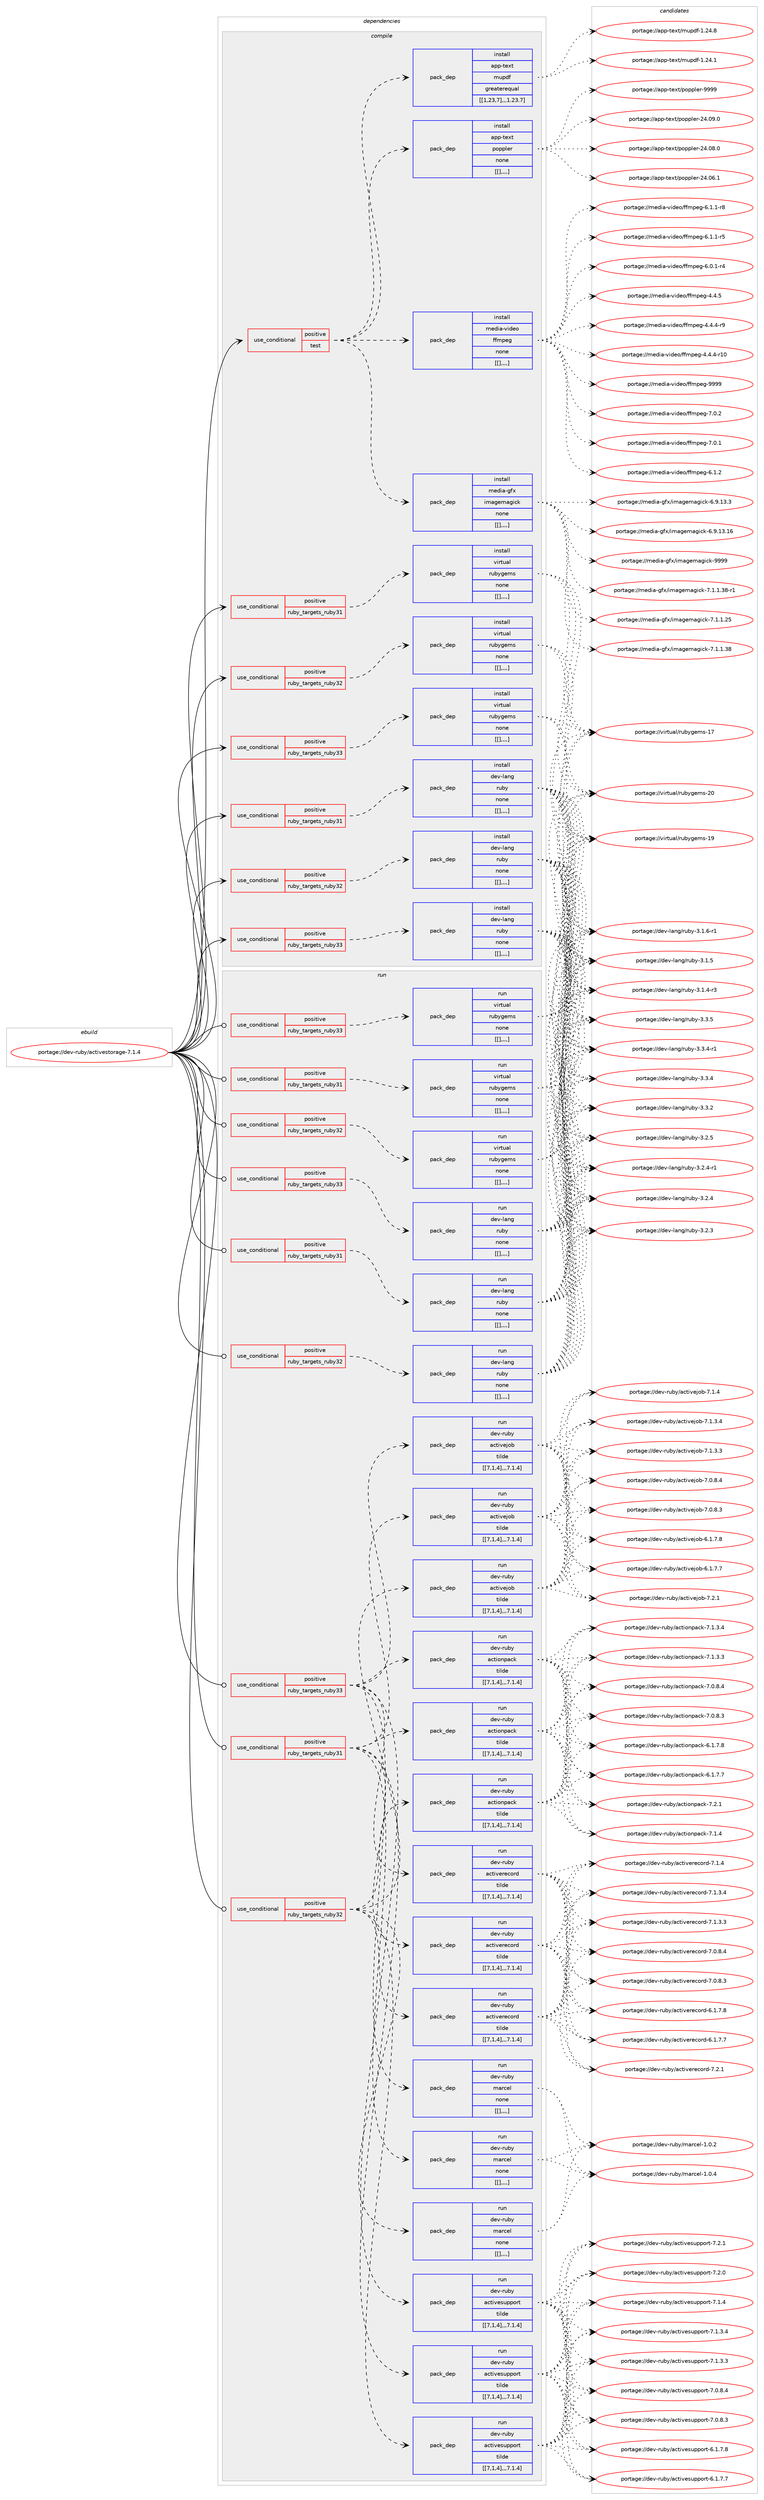 digraph prolog {

# *************
# Graph options
# *************

newrank=true;
concentrate=true;
compound=true;
graph [rankdir=LR,fontname=Helvetica,fontsize=10,ranksep=1.5];#, ranksep=2.5, nodesep=0.2];
edge  [arrowhead=vee];
node  [fontname=Helvetica,fontsize=10];

# **********
# The ebuild
# **********

subgraph cluster_leftcol {
color=gray;
label=<<i>ebuild</i>>;
id [label="portage://dev-ruby/activestorage-7.1.4", color=red, width=4, href="../dev-ruby/activestorage-7.1.4.svg"];
}

# ****************
# The dependencies
# ****************

subgraph cluster_midcol {
color=gray;
label=<<i>dependencies</i>>;
subgraph cluster_compile {
fillcolor="#eeeeee";
style=filled;
label=<<i>compile</i>>;
subgraph cond44905 {
dependency177437 [label=<<TABLE BORDER="0" CELLBORDER="1" CELLSPACING="0" CELLPADDING="4"><TR><TD ROWSPAN="3" CELLPADDING="10">use_conditional</TD></TR><TR><TD>positive</TD></TR><TR><TD>ruby_targets_ruby31</TD></TR></TABLE>>, shape=none, color=red];
subgraph pack131255 {
dependency177438 [label=<<TABLE BORDER="0" CELLBORDER="1" CELLSPACING="0" CELLPADDING="4" WIDTH="220"><TR><TD ROWSPAN="6" CELLPADDING="30">pack_dep</TD></TR><TR><TD WIDTH="110">install</TD></TR><TR><TD>dev-lang</TD></TR><TR><TD>ruby</TD></TR><TR><TD>none</TD></TR><TR><TD>[[],,,,]</TD></TR></TABLE>>, shape=none, color=blue];
}
dependency177437:e -> dependency177438:w [weight=20,style="dashed",arrowhead="vee"];
}
id:e -> dependency177437:w [weight=20,style="solid",arrowhead="vee"];
subgraph cond44906 {
dependency177439 [label=<<TABLE BORDER="0" CELLBORDER="1" CELLSPACING="0" CELLPADDING="4"><TR><TD ROWSPAN="3" CELLPADDING="10">use_conditional</TD></TR><TR><TD>positive</TD></TR><TR><TD>ruby_targets_ruby31</TD></TR></TABLE>>, shape=none, color=red];
subgraph pack131256 {
dependency177440 [label=<<TABLE BORDER="0" CELLBORDER="1" CELLSPACING="0" CELLPADDING="4" WIDTH="220"><TR><TD ROWSPAN="6" CELLPADDING="30">pack_dep</TD></TR><TR><TD WIDTH="110">install</TD></TR><TR><TD>virtual</TD></TR><TR><TD>rubygems</TD></TR><TR><TD>none</TD></TR><TR><TD>[[],,,,]</TD></TR></TABLE>>, shape=none, color=blue];
}
dependency177439:e -> dependency177440:w [weight=20,style="dashed",arrowhead="vee"];
}
id:e -> dependency177439:w [weight=20,style="solid",arrowhead="vee"];
subgraph cond44907 {
dependency177441 [label=<<TABLE BORDER="0" CELLBORDER="1" CELLSPACING="0" CELLPADDING="4"><TR><TD ROWSPAN="3" CELLPADDING="10">use_conditional</TD></TR><TR><TD>positive</TD></TR><TR><TD>ruby_targets_ruby32</TD></TR></TABLE>>, shape=none, color=red];
subgraph pack131257 {
dependency177442 [label=<<TABLE BORDER="0" CELLBORDER="1" CELLSPACING="0" CELLPADDING="4" WIDTH="220"><TR><TD ROWSPAN="6" CELLPADDING="30">pack_dep</TD></TR><TR><TD WIDTH="110">install</TD></TR><TR><TD>dev-lang</TD></TR><TR><TD>ruby</TD></TR><TR><TD>none</TD></TR><TR><TD>[[],,,,]</TD></TR></TABLE>>, shape=none, color=blue];
}
dependency177441:e -> dependency177442:w [weight=20,style="dashed",arrowhead="vee"];
}
id:e -> dependency177441:w [weight=20,style="solid",arrowhead="vee"];
subgraph cond44908 {
dependency177443 [label=<<TABLE BORDER="0" CELLBORDER="1" CELLSPACING="0" CELLPADDING="4"><TR><TD ROWSPAN="3" CELLPADDING="10">use_conditional</TD></TR><TR><TD>positive</TD></TR><TR><TD>ruby_targets_ruby32</TD></TR></TABLE>>, shape=none, color=red];
subgraph pack131258 {
dependency177444 [label=<<TABLE BORDER="0" CELLBORDER="1" CELLSPACING="0" CELLPADDING="4" WIDTH="220"><TR><TD ROWSPAN="6" CELLPADDING="30">pack_dep</TD></TR><TR><TD WIDTH="110">install</TD></TR><TR><TD>virtual</TD></TR><TR><TD>rubygems</TD></TR><TR><TD>none</TD></TR><TR><TD>[[],,,,]</TD></TR></TABLE>>, shape=none, color=blue];
}
dependency177443:e -> dependency177444:w [weight=20,style="dashed",arrowhead="vee"];
}
id:e -> dependency177443:w [weight=20,style="solid",arrowhead="vee"];
subgraph cond44909 {
dependency177445 [label=<<TABLE BORDER="0" CELLBORDER="1" CELLSPACING="0" CELLPADDING="4"><TR><TD ROWSPAN="3" CELLPADDING="10">use_conditional</TD></TR><TR><TD>positive</TD></TR><TR><TD>ruby_targets_ruby33</TD></TR></TABLE>>, shape=none, color=red];
subgraph pack131259 {
dependency177446 [label=<<TABLE BORDER="0" CELLBORDER="1" CELLSPACING="0" CELLPADDING="4" WIDTH="220"><TR><TD ROWSPAN="6" CELLPADDING="30">pack_dep</TD></TR><TR><TD WIDTH="110">install</TD></TR><TR><TD>dev-lang</TD></TR><TR><TD>ruby</TD></TR><TR><TD>none</TD></TR><TR><TD>[[],,,,]</TD></TR></TABLE>>, shape=none, color=blue];
}
dependency177445:e -> dependency177446:w [weight=20,style="dashed",arrowhead="vee"];
}
id:e -> dependency177445:w [weight=20,style="solid",arrowhead="vee"];
subgraph cond44910 {
dependency177447 [label=<<TABLE BORDER="0" CELLBORDER="1" CELLSPACING="0" CELLPADDING="4"><TR><TD ROWSPAN="3" CELLPADDING="10">use_conditional</TD></TR><TR><TD>positive</TD></TR><TR><TD>ruby_targets_ruby33</TD></TR></TABLE>>, shape=none, color=red];
subgraph pack131260 {
dependency177448 [label=<<TABLE BORDER="0" CELLBORDER="1" CELLSPACING="0" CELLPADDING="4" WIDTH="220"><TR><TD ROWSPAN="6" CELLPADDING="30">pack_dep</TD></TR><TR><TD WIDTH="110">install</TD></TR><TR><TD>virtual</TD></TR><TR><TD>rubygems</TD></TR><TR><TD>none</TD></TR><TR><TD>[[],,,,]</TD></TR></TABLE>>, shape=none, color=blue];
}
dependency177447:e -> dependency177448:w [weight=20,style="dashed",arrowhead="vee"];
}
id:e -> dependency177447:w [weight=20,style="solid",arrowhead="vee"];
subgraph cond44911 {
dependency177449 [label=<<TABLE BORDER="0" CELLBORDER="1" CELLSPACING="0" CELLPADDING="4"><TR><TD ROWSPAN="3" CELLPADDING="10">use_conditional</TD></TR><TR><TD>positive</TD></TR><TR><TD>test</TD></TR></TABLE>>, shape=none, color=red];
subgraph pack131261 {
dependency177450 [label=<<TABLE BORDER="0" CELLBORDER="1" CELLSPACING="0" CELLPADDING="4" WIDTH="220"><TR><TD ROWSPAN="6" CELLPADDING="30">pack_dep</TD></TR><TR><TD WIDTH="110">install</TD></TR><TR><TD>app-text</TD></TR><TR><TD>mupdf</TD></TR><TR><TD>greaterequal</TD></TR><TR><TD>[[1,23,7],,,1.23.7]</TD></TR></TABLE>>, shape=none, color=blue];
}
dependency177449:e -> dependency177450:w [weight=20,style="dashed",arrowhead="vee"];
subgraph pack131262 {
dependency177451 [label=<<TABLE BORDER="0" CELLBORDER="1" CELLSPACING="0" CELLPADDING="4" WIDTH="220"><TR><TD ROWSPAN="6" CELLPADDING="30">pack_dep</TD></TR><TR><TD WIDTH="110">install</TD></TR><TR><TD>media-gfx</TD></TR><TR><TD>imagemagick</TD></TR><TR><TD>none</TD></TR><TR><TD>[[],,,,]</TD></TR></TABLE>>, shape=none, color=blue];
}
dependency177449:e -> dependency177451:w [weight=20,style="dashed",arrowhead="vee"];
subgraph pack131263 {
dependency177452 [label=<<TABLE BORDER="0" CELLBORDER="1" CELLSPACING="0" CELLPADDING="4" WIDTH="220"><TR><TD ROWSPAN="6" CELLPADDING="30">pack_dep</TD></TR><TR><TD WIDTH="110">install</TD></TR><TR><TD>media-video</TD></TR><TR><TD>ffmpeg</TD></TR><TR><TD>none</TD></TR><TR><TD>[[],,,,]</TD></TR></TABLE>>, shape=none, color=blue];
}
dependency177449:e -> dependency177452:w [weight=20,style="dashed",arrowhead="vee"];
subgraph pack131264 {
dependency177453 [label=<<TABLE BORDER="0" CELLBORDER="1" CELLSPACING="0" CELLPADDING="4" WIDTH="220"><TR><TD ROWSPAN="6" CELLPADDING="30">pack_dep</TD></TR><TR><TD WIDTH="110">install</TD></TR><TR><TD>app-text</TD></TR><TR><TD>poppler</TD></TR><TR><TD>none</TD></TR><TR><TD>[[],,,,]</TD></TR></TABLE>>, shape=none, color=blue];
}
dependency177449:e -> dependency177453:w [weight=20,style="dashed",arrowhead="vee"];
}
id:e -> dependency177449:w [weight=20,style="solid",arrowhead="vee"];
}
subgraph cluster_compileandrun {
fillcolor="#eeeeee";
style=filled;
label=<<i>compile and run</i>>;
}
subgraph cluster_run {
fillcolor="#eeeeee";
style=filled;
label=<<i>run</i>>;
subgraph cond44912 {
dependency177454 [label=<<TABLE BORDER="0" CELLBORDER="1" CELLSPACING="0" CELLPADDING="4"><TR><TD ROWSPAN="3" CELLPADDING="10">use_conditional</TD></TR><TR><TD>positive</TD></TR><TR><TD>ruby_targets_ruby31</TD></TR></TABLE>>, shape=none, color=red];
subgraph pack131265 {
dependency177455 [label=<<TABLE BORDER="0" CELLBORDER="1" CELLSPACING="0" CELLPADDING="4" WIDTH="220"><TR><TD ROWSPAN="6" CELLPADDING="30">pack_dep</TD></TR><TR><TD WIDTH="110">run</TD></TR><TR><TD>dev-lang</TD></TR><TR><TD>ruby</TD></TR><TR><TD>none</TD></TR><TR><TD>[[],,,,]</TD></TR></TABLE>>, shape=none, color=blue];
}
dependency177454:e -> dependency177455:w [weight=20,style="dashed",arrowhead="vee"];
}
id:e -> dependency177454:w [weight=20,style="solid",arrowhead="odot"];
subgraph cond44913 {
dependency177456 [label=<<TABLE BORDER="0" CELLBORDER="1" CELLSPACING="0" CELLPADDING="4"><TR><TD ROWSPAN="3" CELLPADDING="10">use_conditional</TD></TR><TR><TD>positive</TD></TR><TR><TD>ruby_targets_ruby31</TD></TR></TABLE>>, shape=none, color=red];
subgraph pack131266 {
dependency177457 [label=<<TABLE BORDER="0" CELLBORDER="1" CELLSPACING="0" CELLPADDING="4" WIDTH="220"><TR><TD ROWSPAN="6" CELLPADDING="30">pack_dep</TD></TR><TR><TD WIDTH="110">run</TD></TR><TR><TD>dev-ruby</TD></TR><TR><TD>actionpack</TD></TR><TR><TD>tilde</TD></TR><TR><TD>[[7,1,4],,,7.1.4]</TD></TR></TABLE>>, shape=none, color=blue];
}
dependency177456:e -> dependency177457:w [weight=20,style="dashed",arrowhead="vee"];
subgraph pack131267 {
dependency177458 [label=<<TABLE BORDER="0" CELLBORDER="1" CELLSPACING="0" CELLPADDING="4" WIDTH="220"><TR><TD ROWSPAN="6" CELLPADDING="30">pack_dep</TD></TR><TR><TD WIDTH="110">run</TD></TR><TR><TD>dev-ruby</TD></TR><TR><TD>activejob</TD></TR><TR><TD>tilde</TD></TR><TR><TD>[[7,1,4],,,7.1.4]</TD></TR></TABLE>>, shape=none, color=blue];
}
dependency177456:e -> dependency177458:w [weight=20,style="dashed",arrowhead="vee"];
subgraph pack131268 {
dependency177459 [label=<<TABLE BORDER="0" CELLBORDER="1" CELLSPACING="0" CELLPADDING="4" WIDTH="220"><TR><TD ROWSPAN="6" CELLPADDING="30">pack_dep</TD></TR><TR><TD WIDTH="110">run</TD></TR><TR><TD>dev-ruby</TD></TR><TR><TD>activerecord</TD></TR><TR><TD>tilde</TD></TR><TR><TD>[[7,1,4],,,7.1.4]</TD></TR></TABLE>>, shape=none, color=blue];
}
dependency177456:e -> dependency177459:w [weight=20,style="dashed",arrowhead="vee"];
subgraph pack131269 {
dependency177460 [label=<<TABLE BORDER="0" CELLBORDER="1" CELLSPACING="0" CELLPADDING="4" WIDTH="220"><TR><TD ROWSPAN="6" CELLPADDING="30">pack_dep</TD></TR><TR><TD WIDTH="110">run</TD></TR><TR><TD>dev-ruby</TD></TR><TR><TD>activesupport</TD></TR><TR><TD>tilde</TD></TR><TR><TD>[[7,1,4],,,7.1.4]</TD></TR></TABLE>>, shape=none, color=blue];
}
dependency177456:e -> dependency177460:w [weight=20,style="dashed",arrowhead="vee"];
subgraph pack131270 {
dependency177461 [label=<<TABLE BORDER="0" CELLBORDER="1" CELLSPACING="0" CELLPADDING="4" WIDTH="220"><TR><TD ROWSPAN="6" CELLPADDING="30">pack_dep</TD></TR><TR><TD WIDTH="110">run</TD></TR><TR><TD>dev-ruby</TD></TR><TR><TD>marcel</TD></TR><TR><TD>none</TD></TR><TR><TD>[[],,,,]</TD></TR></TABLE>>, shape=none, color=blue];
}
dependency177456:e -> dependency177461:w [weight=20,style="dashed",arrowhead="vee"];
}
id:e -> dependency177456:w [weight=20,style="solid",arrowhead="odot"];
subgraph cond44914 {
dependency177462 [label=<<TABLE BORDER="0" CELLBORDER="1" CELLSPACING="0" CELLPADDING="4"><TR><TD ROWSPAN="3" CELLPADDING="10">use_conditional</TD></TR><TR><TD>positive</TD></TR><TR><TD>ruby_targets_ruby31</TD></TR></TABLE>>, shape=none, color=red];
subgraph pack131271 {
dependency177463 [label=<<TABLE BORDER="0" CELLBORDER="1" CELLSPACING="0" CELLPADDING="4" WIDTH="220"><TR><TD ROWSPAN="6" CELLPADDING="30">pack_dep</TD></TR><TR><TD WIDTH="110">run</TD></TR><TR><TD>virtual</TD></TR><TR><TD>rubygems</TD></TR><TR><TD>none</TD></TR><TR><TD>[[],,,,]</TD></TR></TABLE>>, shape=none, color=blue];
}
dependency177462:e -> dependency177463:w [weight=20,style="dashed",arrowhead="vee"];
}
id:e -> dependency177462:w [weight=20,style="solid",arrowhead="odot"];
subgraph cond44915 {
dependency177464 [label=<<TABLE BORDER="0" CELLBORDER="1" CELLSPACING="0" CELLPADDING="4"><TR><TD ROWSPAN="3" CELLPADDING="10">use_conditional</TD></TR><TR><TD>positive</TD></TR><TR><TD>ruby_targets_ruby32</TD></TR></TABLE>>, shape=none, color=red];
subgraph pack131272 {
dependency177465 [label=<<TABLE BORDER="0" CELLBORDER="1" CELLSPACING="0" CELLPADDING="4" WIDTH="220"><TR><TD ROWSPAN="6" CELLPADDING="30">pack_dep</TD></TR><TR><TD WIDTH="110">run</TD></TR><TR><TD>dev-lang</TD></TR><TR><TD>ruby</TD></TR><TR><TD>none</TD></TR><TR><TD>[[],,,,]</TD></TR></TABLE>>, shape=none, color=blue];
}
dependency177464:e -> dependency177465:w [weight=20,style="dashed",arrowhead="vee"];
}
id:e -> dependency177464:w [weight=20,style="solid",arrowhead="odot"];
subgraph cond44916 {
dependency177466 [label=<<TABLE BORDER="0" CELLBORDER="1" CELLSPACING="0" CELLPADDING="4"><TR><TD ROWSPAN="3" CELLPADDING="10">use_conditional</TD></TR><TR><TD>positive</TD></TR><TR><TD>ruby_targets_ruby32</TD></TR></TABLE>>, shape=none, color=red];
subgraph pack131273 {
dependency177467 [label=<<TABLE BORDER="0" CELLBORDER="1" CELLSPACING="0" CELLPADDING="4" WIDTH="220"><TR><TD ROWSPAN="6" CELLPADDING="30">pack_dep</TD></TR><TR><TD WIDTH="110">run</TD></TR><TR><TD>dev-ruby</TD></TR><TR><TD>actionpack</TD></TR><TR><TD>tilde</TD></TR><TR><TD>[[7,1,4],,,7.1.4]</TD></TR></TABLE>>, shape=none, color=blue];
}
dependency177466:e -> dependency177467:w [weight=20,style="dashed",arrowhead="vee"];
subgraph pack131274 {
dependency177468 [label=<<TABLE BORDER="0" CELLBORDER="1" CELLSPACING="0" CELLPADDING="4" WIDTH="220"><TR><TD ROWSPAN="6" CELLPADDING="30">pack_dep</TD></TR><TR><TD WIDTH="110">run</TD></TR><TR><TD>dev-ruby</TD></TR><TR><TD>activejob</TD></TR><TR><TD>tilde</TD></TR><TR><TD>[[7,1,4],,,7.1.4]</TD></TR></TABLE>>, shape=none, color=blue];
}
dependency177466:e -> dependency177468:w [weight=20,style="dashed",arrowhead="vee"];
subgraph pack131275 {
dependency177469 [label=<<TABLE BORDER="0" CELLBORDER="1" CELLSPACING="0" CELLPADDING="4" WIDTH="220"><TR><TD ROWSPAN="6" CELLPADDING="30">pack_dep</TD></TR><TR><TD WIDTH="110">run</TD></TR><TR><TD>dev-ruby</TD></TR><TR><TD>activerecord</TD></TR><TR><TD>tilde</TD></TR><TR><TD>[[7,1,4],,,7.1.4]</TD></TR></TABLE>>, shape=none, color=blue];
}
dependency177466:e -> dependency177469:w [weight=20,style="dashed",arrowhead="vee"];
subgraph pack131276 {
dependency177470 [label=<<TABLE BORDER="0" CELLBORDER="1" CELLSPACING="0" CELLPADDING="4" WIDTH="220"><TR><TD ROWSPAN="6" CELLPADDING="30">pack_dep</TD></TR><TR><TD WIDTH="110">run</TD></TR><TR><TD>dev-ruby</TD></TR><TR><TD>activesupport</TD></TR><TR><TD>tilde</TD></TR><TR><TD>[[7,1,4],,,7.1.4]</TD></TR></TABLE>>, shape=none, color=blue];
}
dependency177466:e -> dependency177470:w [weight=20,style="dashed",arrowhead="vee"];
subgraph pack131277 {
dependency177471 [label=<<TABLE BORDER="0" CELLBORDER="1" CELLSPACING="0" CELLPADDING="4" WIDTH="220"><TR><TD ROWSPAN="6" CELLPADDING="30">pack_dep</TD></TR><TR><TD WIDTH="110">run</TD></TR><TR><TD>dev-ruby</TD></TR><TR><TD>marcel</TD></TR><TR><TD>none</TD></TR><TR><TD>[[],,,,]</TD></TR></TABLE>>, shape=none, color=blue];
}
dependency177466:e -> dependency177471:w [weight=20,style="dashed",arrowhead="vee"];
}
id:e -> dependency177466:w [weight=20,style="solid",arrowhead="odot"];
subgraph cond44917 {
dependency177472 [label=<<TABLE BORDER="0" CELLBORDER="1" CELLSPACING="0" CELLPADDING="4"><TR><TD ROWSPAN="3" CELLPADDING="10">use_conditional</TD></TR><TR><TD>positive</TD></TR><TR><TD>ruby_targets_ruby32</TD></TR></TABLE>>, shape=none, color=red];
subgraph pack131278 {
dependency177473 [label=<<TABLE BORDER="0" CELLBORDER="1" CELLSPACING="0" CELLPADDING="4" WIDTH="220"><TR><TD ROWSPAN="6" CELLPADDING="30">pack_dep</TD></TR><TR><TD WIDTH="110">run</TD></TR><TR><TD>virtual</TD></TR><TR><TD>rubygems</TD></TR><TR><TD>none</TD></TR><TR><TD>[[],,,,]</TD></TR></TABLE>>, shape=none, color=blue];
}
dependency177472:e -> dependency177473:w [weight=20,style="dashed",arrowhead="vee"];
}
id:e -> dependency177472:w [weight=20,style="solid",arrowhead="odot"];
subgraph cond44918 {
dependency177474 [label=<<TABLE BORDER="0" CELLBORDER="1" CELLSPACING="0" CELLPADDING="4"><TR><TD ROWSPAN="3" CELLPADDING="10">use_conditional</TD></TR><TR><TD>positive</TD></TR><TR><TD>ruby_targets_ruby33</TD></TR></TABLE>>, shape=none, color=red];
subgraph pack131279 {
dependency177475 [label=<<TABLE BORDER="0" CELLBORDER="1" CELLSPACING="0" CELLPADDING="4" WIDTH="220"><TR><TD ROWSPAN="6" CELLPADDING="30">pack_dep</TD></TR><TR><TD WIDTH="110">run</TD></TR><TR><TD>dev-lang</TD></TR><TR><TD>ruby</TD></TR><TR><TD>none</TD></TR><TR><TD>[[],,,,]</TD></TR></TABLE>>, shape=none, color=blue];
}
dependency177474:e -> dependency177475:w [weight=20,style="dashed",arrowhead="vee"];
}
id:e -> dependency177474:w [weight=20,style="solid",arrowhead="odot"];
subgraph cond44919 {
dependency177476 [label=<<TABLE BORDER="0" CELLBORDER="1" CELLSPACING="0" CELLPADDING="4"><TR><TD ROWSPAN="3" CELLPADDING="10">use_conditional</TD></TR><TR><TD>positive</TD></TR><TR><TD>ruby_targets_ruby33</TD></TR></TABLE>>, shape=none, color=red];
subgraph pack131280 {
dependency177477 [label=<<TABLE BORDER="0" CELLBORDER="1" CELLSPACING="0" CELLPADDING="4" WIDTH="220"><TR><TD ROWSPAN="6" CELLPADDING="30">pack_dep</TD></TR><TR><TD WIDTH="110">run</TD></TR><TR><TD>dev-ruby</TD></TR><TR><TD>actionpack</TD></TR><TR><TD>tilde</TD></TR><TR><TD>[[7,1,4],,,7.1.4]</TD></TR></TABLE>>, shape=none, color=blue];
}
dependency177476:e -> dependency177477:w [weight=20,style="dashed",arrowhead="vee"];
subgraph pack131281 {
dependency177478 [label=<<TABLE BORDER="0" CELLBORDER="1" CELLSPACING="0" CELLPADDING="4" WIDTH="220"><TR><TD ROWSPAN="6" CELLPADDING="30">pack_dep</TD></TR><TR><TD WIDTH="110">run</TD></TR><TR><TD>dev-ruby</TD></TR><TR><TD>activejob</TD></TR><TR><TD>tilde</TD></TR><TR><TD>[[7,1,4],,,7.1.4]</TD></TR></TABLE>>, shape=none, color=blue];
}
dependency177476:e -> dependency177478:w [weight=20,style="dashed",arrowhead="vee"];
subgraph pack131282 {
dependency177479 [label=<<TABLE BORDER="0" CELLBORDER="1" CELLSPACING="0" CELLPADDING="4" WIDTH="220"><TR><TD ROWSPAN="6" CELLPADDING="30">pack_dep</TD></TR><TR><TD WIDTH="110">run</TD></TR><TR><TD>dev-ruby</TD></TR><TR><TD>activerecord</TD></TR><TR><TD>tilde</TD></TR><TR><TD>[[7,1,4],,,7.1.4]</TD></TR></TABLE>>, shape=none, color=blue];
}
dependency177476:e -> dependency177479:w [weight=20,style="dashed",arrowhead="vee"];
subgraph pack131283 {
dependency177480 [label=<<TABLE BORDER="0" CELLBORDER="1" CELLSPACING="0" CELLPADDING="4" WIDTH="220"><TR><TD ROWSPAN="6" CELLPADDING="30">pack_dep</TD></TR><TR><TD WIDTH="110">run</TD></TR><TR><TD>dev-ruby</TD></TR><TR><TD>activesupport</TD></TR><TR><TD>tilde</TD></TR><TR><TD>[[7,1,4],,,7.1.4]</TD></TR></TABLE>>, shape=none, color=blue];
}
dependency177476:e -> dependency177480:w [weight=20,style="dashed",arrowhead="vee"];
subgraph pack131284 {
dependency177481 [label=<<TABLE BORDER="0" CELLBORDER="1" CELLSPACING="0" CELLPADDING="4" WIDTH="220"><TR><TD ROWSPAN="6" CELLPADDING="30">pack_dep</TD></TR><TR><TD WIDTH="110">run</TD></TR><TR><TD>dev-ruby</TD></TR><TR><TD>marcel</TD></TR><TR><TD>none</TD></TR><TR><TD>[[],,,,]</TD></TR></TABLE>>, shape=none, color=blue];
}
dependency177476:e -> dependency177481:w [weight=20,style="dashed",arrowhead="vee"];
}
id:e -> dependency177476:w [weight=20,style="solid",arrowhead="odot"];
subgraph cond44920 {
dependency177482 [label=<<TABLE BORDER="0" CELLBORDER="1" CELLSPACING="0" CELLPADDING="4"><TR><TD ROWSPAN="3" CELLPADDING="10">use_conditional</TD></TR><TR><TD>positive</TD></TR><TR><TD>ruby_targets_ruby33</TD></TR></TABLE>>, shape=none, color=red];
subgraph pack131285 {
dependency177483 [label=<<TABLE BORDER="0" CELLBORDER="1" CELLSPACING="0" CELLPADDING="4" WIDTH="220"><TR><TD ROWSPAN="6" CELLPADDING="30">pack_dep</TD></TR><TR><TD WIDTH="110">run</TD></TR><TR><TD>virtual</TD></TR><TR><TD>rubygems</TD></TR><TR><TD>none</TD></TR><TR><TD>[[],,,,]</TD></TR></TABLE>>, shape=none, color=blue];
}
dependency177482:e -> dependency177483:w [weight=20,style="dashed",arrowhead="vee"];
}
id:e -> dependency177482:w [weight=20,style="solid",arrowhead="odot"];
}
}

# **************
# The candidates
# **************

subgraph cluster_choices {
rank=same;
color=gray;
label=<<i>candidates</i>>;

subgraph choice131255 {
color=black;
nodesep=1;
choice10010111845108971101034711411798121455146514653 [label="portage://dev-lang/ruby-3.3.5", color=red, width=4,href="../dev-lang/ruby-3.3.5.svg"];
choice100101118451089711010347114117981214551465146524511449 [label="portage://dev-lang/ruby-3.3.4-r1", color=red, width=4,href="../dev-lang/ruby-3.3.4-r1.svg"];
choice10010111845108971101034711411798121455146514652 [label="portage://dev-lang/ruby-3.3.4", color=red, width=4,href="../dev-lang/ruby-3.3.4.svg"];
choice10010111845108971101034711411798121455146514650 [label="portage://dev-lang/ruby-3.3.2", color=red, width=4,href="../dev-lang/ruby-3.3.2.svg"];
choice10010111845108971101034711411798121455146504653 [label="portage://dev-lang/ruby-3.2.5", color=red, width=4,href="../dev-lang/ruby-3.2.5.svg"];
choice100101118451089711010347114117981214551465046524511449 [label="portage://dev-lang/ruby-3.2.4-r1", color=red, width=4,href="../dev-lang/ruby-3.2.4-r1.svg"];
choice10010111845108971101034711411798121455146504652 [label="portage://dev-lang/ruby-3.2.4", color=red, width=4,href="../dev-lang/ruby-3.2.4.svg"];
choice10010111845108971101034711411798121455146504651 [label="portage://dev-lang/ruby-3.2.3", color=red, width=4,href="../dev-lang/ruby-3.2.3.svg"];
choice100101118451089711010347114117981214551464946544511449 [label="portage://dev-lang/ruby-3.1.6-r1", color=red, width=4,href="../dev-lang/ruby-3.1.6-r1.svg"];
choice10010111845108971101034711411798121455146494653 [label="portage://dev-lang/ruby-3.1.5", color=red, width=4,href="../dev-lang/ruby-3.1.5.svg"];
choice100101118451089711010347114117981214551464946524511451 [label="portage://dev-lang/ruby-3.1.4-r3", color=red, width=4,href="../dev-lang/ruby-3.1.4-r3.svg"];
dependency177438:e -> choice10010111845108971101034711411798121455146514653:w [style=dotted,weight="100"];
dependency177438:e -> choice100101118451089711010347114117981214551465146524511449:w [style=dotted,weight="100"];
dependency177438:e -> choice10010111845108971101034711411798121455146514652:w [style=dotted,weight="100"];
dependency177438:e -> choice10010111845108971101034711411798121455146514650:w [style=dotted,weight="100"];
dependency177438:e -> choice10010111845108971101034711411798121455146504653:w [style=dotted,weight="100"];
dependency177438:e -> choice100101118451089711010347114117981214551465046524511449:w [style=dotted,weight="100"];
dependency177438:e -> choice10010111845108971101034711411798121455146504652:w [style=dotted,weight="100"];
dependency177438:e -> choice10010111845108971101034711411798121455146504651:w [style=dotted,weight="100"];
dependency177438:e -> choice100101118451089711010347114117981214551464946544511449:w [style=dotted,weight="100"];
dependency177438:e -> choice10010111845108971101034711411798121455146494653:w [style=dotted,weight="100"];
dependency177438:e -> choice100101118451089711010347114117981214551464946524511451:w [style=dotted,weight="100"];
}
subgraph choice131256 {
color=black;
nodesep=1;
choice118105114116117971084711411798121103101109115455048 [label="portage://virtual/rubygems-20", color=red, width=4,href="../virtual/rubygems-20.svg"];
choice118105114116117971084711411798121103101109115454957 [label="portage://virtual/rubygems-19", color=red, width=4,href="../virtual/rubygems-19.svg"];
choice118105114116117971084711411798121103101109115454955 [label="portage://virtual/rubygems-17", color=red, width=4,href="../virtual/rubygems-17.svg"];
dependency177440:e -> choice118105114116117971084711411798121103101109115455048:w [style=dotted,weight="100"];
dependency177440:e -> choice118105114116117971084711411798121103101109115454957:w [style=dotted,weight="100"];
dependency177440:e -> choice118105114116117971084711411798121103101109115454955:w [style=dotted,weight="100"];
}
subgraph choice131257 {
color=black;
nodesep=1;
choice10010111845108971101034711411798121455146514653 [label="portage://dev-lang/ruby-3.3.5", color=red, width=4,href="../dev-lang/ruby-3.3.5.svg"];
choice100101118451089711010347114117981214551465146524511449 [label="portage://dev-lang/ruby-3.3.4-r1", color=red, width=4,href="../dev-lang/ruby-3.3.4-r1.svg"];
choice10010111845108971101034711411798121455146514652 [label="portage://dev-lang/ruby-3.3.4", color=red, width=4,href="../dev-lang/ruby-3.3.4.svg"];
choice10010111845108971101034711411798121455146514650 [label="portage://dev-lang/ruby-3.3.2", color=red, width=4,href="../dev-lang/ruby-3.3.2.svg"];
choice10010111845108971101034711411798121455146504653 [label="portage://dev-lang/ruby-3.2.5", color=red, width=4,href="../dev-lang/ruby-3.2.5.svg"];
choice100101118451089711010347114117981214551465046524511449 [label="portage://dev-lang/ruby-3.2.4-r1", color=red, width=4,href="../dev-lang/ruby-3.2.4-r1.svg"];
choice10010111845108971101034711411798121455146504652 [label="portage://dev-lang/ruby-3.2.4", color=red, width=4,href="../dev-lang/ruby-3.2.4.svg"];
choice10010111845108971101034711411798121455146504651 [label="portage://dev-lang/ruby-3.2.3", color=red, width=4,href="../dev-lang/ruby-3.2.3.svg"];
choice100101118451089711010347114117981214551464946544511449 [label="portage://dev-lang/ruby-3.1.6-r1", color=red, width=4,href="../dev-lang/ruby-3.1.6-r1.svg"];
choice10010111845108971101034711411798121455146494653 [label="portage://dev-lang/ruby-3.1.5", color=red, width=4,href="../dev-lang/ruby-3.1.5.svg"];
choice100101118451089711010347114117981214551464946524511451 [label="portage://dev-lang/ruby-3.1.4-r3", color=red, width=4,href="../dev-lang/ruby-3.1.4-r3.svg"];
dependency177442:e -> choice10010111845108971101034711411798121455146514653:w [style=dotted,weight="100"];
dependency177442:e -> choice100101118451089711010347114117981214551465146524511449:w [style=dotted,weight="100"];
dependency177442:e -> choice10010111845108971101034711411798121455146514652:w [style=dotted,weight="100"];
dependency177442:e -> choice10010111845108971101034711411798121455146514650:w [style=dotted,weight="100"];
dependency177442:e -> choice10010111845108971101034711411798121455146504653:w [style=dotted,weight="100"];
dependency177442:e -> choice100101118451089711010347114117981214551465046524511449:w [style=dotted,weight="100"];
dependency177442:e -> choice10010111845108971101034711411798121455146504652:w [style=dotted,weight="100"];
dependency177442:e -> choice10010111845108971101034711411798121455146504651:w [style=dotted,weight="100"];
dependency177442:e -> choice100101118451089711010347114117981214551464946544511449:w [style=dotted,weight="100"];
dependency177442:e -> choice10010111845108971101034711411798121455146494653:w [style=dotted,weight="100"];
dependency177442:e -> choice100101118451089711010347114117981214551464946524511451:w [style=dotted,weight="100"];
}
subgraph choice131258 {
color=black;
nodesep=1;
choice118105114116117971084711411798121103101109115455048 [label="portage://virtual/rubygems-20", color=red, width=4,href="../virtual/rubygems-20.svg"];
choice118105114116117971084711411798121103101109115454957 [label="portage://virtual/rubygems-19", color=red, width=4,href="../virtual/rubygems-19.svg"];
choice118105114116117971084711411798121103101109115454955 [label="portage://virtual/rubygems-17", color=red, width=4,href="../virtual/rubygems-17.svg"];
dependency177444:e -> choice118105114116117971084711411798121103101109115455048:w [style=dotted,weight="100"];
dependency177444:e -> choice118105114116117971084711411798121103101109115454957:w [style=dotted,weight="100"];
dependency177444:e -> choice118105114116117971084711411798121103101109115454955:w [style=dotted,weight="100"];
}
subgraph choice131259 {
color=black;
nodesep=1;
choice10010111845108971101034711411798121455146514653 [label="portage://dev-lang/ruby-3.3.5", color=red, width=4,href="../dev-lang/ruby-3.3.5.svg"];
choice100101118451089711010347114117981214551465146524511449 [label="portage://dev-lang/ruby-3.3.4-r1", color=red, width=4,href="../dev-lang/ruby-3.3.4-r1.svg"];
choice10010111845108971101034711411798121455146514652 [label="portage://dev-lang/ruby-3.3.4", color=red, width=4,href="../dev-lang/ruby-3.3.4.svg"];
choice10010111845108971101034711411798121455146514650 [label="portage://dev-lang/ruby-3.3.2", color=red, width=4,href="../dev-lang/ruby-3.3.2.svg"];
choice10010111845108971101034711411798121455146504653 [label="portage://dev-lang/ruby-3.2.5", color=red, width=4,href="../dev-lang/ruby-3.2.5.svg"];
choice100101118451089711010347114117981214551465046524511449 [label="portage://dev-lang/ruby-3.2.4-r1", color=red, width=4,href="../dev-lang/ruby-3.2.4-r1.svg"];
choice10010111845108971101034711411798121455146504652 [label="portage://dev-lang/ruby-3.2.4", color=red, width=4,href="../dev-lang/ruby-3.2.4.svg"];
choice10010111845108971101034711411798121455146504651 [label="portage://dev-lang/ruby-3.2.3", color=red, width=4,href="../dev-lang/ruby-3.2.3.svg"];
choice100101118451089711010347114117981214551464946544511449 [label="portage://dev-lang/ruby-3.1.6-r1", color=red, width=4,href="../dev-lang/ruby-3.1.6-r1.svg"];
choice10010111845108971101034711411798121455146494653 [label="portage://dev-lang/ruby-3.1.5", color=red, width=4,href="../dev-lang/ruby-3.1.5.svg"];
choice100101118451089711010347114117981214551464946524511451 [label="portage://dev-lang/ruby-3.1.4-r3", color=red, width=4,href="../dev-lang/ruby-3.1.4-r3.svg"];
dependency177446:e -> choice10010111845108971101034711411798121455146514653:w [style=dotted,weight="100"];
dependency177446:e -> choice100101118451089711010347114117981214551465146524511449:w [style=dotted,weight="100"];
dependency177446:e -> choice10010111845108971101034711411798121455146514652:w [style=dotted,weight="100"];
dependency177446:e -> choice10010111845108971101034711411798121455146514650:w [style=dotted,weight="100"];
dependency177446:e -> choice10010111845108971101034711411798121455146504653:w [style=dotted,weight="100"];
dependency177446:e -> choice100101118451089711010347114117981214551465046524511449:w [style=dotted,weight="100"];
dependency177446:e -> choice10010111845108971101034711411798121455146504652:w [style=dotted,weight="100"];
dependency177446:e -> choice10010111845108971101034711411798121455146504651:w [style=dotted,weight="100"];
dependency177446:e -> choice100101118451089711010347114117981214551464946544511449:w [style=dotted,weight="100"];
dependency177446:e -> choice10010111845108971101034711411798121455146494653:w [style=dotted,weight="100"];
dependency177446:e -> choice100101118451089711010347114117981214551464946524511451:w [style=dotted,weight="100"];
}
subgraph choice131260 {
color=black;
nodesep=1;
choice118105114116117971084711411798121103101109115455048 [label="portage://virtual/rubygems-20", color=red, width=4,href="../virtual/rubygems-20.svg"];
choice118105114116117971084711411798121103101109115454957 [label="portage://virtual/rubygems-19", color=red, width=4,href="../virtual/rubygems-19.svg"];
choice118105114116117971084711411798121103101109115454955 [label="portage://virtual/rubygems-17", color=red, width=4,href="../virtual/rubygems-17.svg"];
dependency177448:e -> choice118105114116117971084711411798121103101109115455048:w [style=dotted,weight="100"];
dependency177448:e -> choice118105114116117971084711411798121103101109115454957:w [style=dotted,weight="100"];
dependency177448:e -> choice118105114116117971084711411798121103101109115454955:w [style=dotted,weight="100"];
}
subgraph choice131261 {
color=black;
nodesep=1;
choice97112112451161011201164710911711210010245494650524656 [label="portage://app-text/mupdf-1.24.8", color=red, width=4,href="../app-text/mupdf-1.24.8.svg"];
choice97112112451161011201164710911711210010245494650524649 [label="portage://app-text/mupdf-1.24.1", color=red, width=4,href="../app-text/mupdf-1.24.1.svg"];
dependency177450:e -> choice97112112451161011201164710911711210010245494650524656:w [style=dotted,weight="100"];
dependency177450:e -> choice97112112451161011201164710911711210010245494650524649:w [style=dotted,weight="100"];
}
subgraph choice131262 {
color=black;
nodesep=1;
choice1091011001059745103102120471051099710310110997103105991074557575757 [label="portage://media-gfx/imagemagick-9999", color=red, width=4,href="../media-gfx/imagemagick-9999.svg"];
choice1091011001059745103102120471051099710310110997103105991074555464946494651564511449 [label="portage://media-gfx/imagemagick-7.1.1.38-r1", color=red, width=4,href="../media-gfx/imagemagick-7.1.1.38-r1.svg"];
choice109101100105974510310212047105109971031011099710310599107455546494649465156 [label="portage://media-gfx/imagemagick-7.1.1.38", color=red, width=4,href="../media-gfx/imagemagick-7.1.1.38.svg"];
choice109101100105974510310212047105109971031011099710310599107455546494649465053 [label="portage://media-gfx/imagemagick-7.1.1.25", color=red, width=4,href="../media-gfx/imagemagick-7.1.1.25.svg"];
choice10910110010597451031021204710510997103101109971031059910745544657464951464954 [label="portage://media-gfx/imagemagick-6.9.13.16", color=red, width=4,href="../media-gfx/imagemagick-6.9.13.16.svg"];
choice109101100105974510310212047105109971031011099710310599107455446574649514651 [label="portage://media-gfx/imagemagick-6.9.13.3", color=red, width=4,href="../media-gfx/imagemagick-6.9.13.3.svg"];
dependency177451:e -> choice1091011001059745103102120471051099710310110997103105991074557575757:w [style=dotted,weight="100"];
dependency177451:e -> choice1091011001059745103102120471051099710310110997103105991074555464946494651564511449:w [style=dotted,weight="100"];
dependency177451:e -> choice109101100105974510310212047105109971031011099710310599107455546494649465156:w [style=dotted,weight="100"];
dependency177451:e -> choice109101100105974510310212047105109971031011099710310599107455546494649465053:w [style=dotted,weight="100"];
dependency177451:e -> choice10910110010597451031021204710510997103101109971031059910745544657464951464954:w [style=dotted,weight="100"];
dependency177451:e -> choice109101100105974510310212047105109971031011099710310599107455446574649514651:w [style=dotted,weight="100"];
}
subgraph choice131263 {
color=black;
nodesep=1;
choice1091011001059745118105100101111471021021091121011034557575757 [label="portage://media-video/ffmpeg-9999", color=red, width=4,href="../media-video/ffmpeg-9999.svg"];
choice109101100105974511810510010111147102102109112101103455546484650 [label="portage://media-video/ffmpeg-7.0.2", color=red, width=4,href="../media-video/ffmpeg-7.0.2.svg"];
choice109101100105974511810510010111147102102109112101103455546484649 [label="portage://media-video/ffmpeg-7.0.1", color=red, width=4,href="../media-video/ffmpeg-7.0.1.svg"];
choice109101100105974511810510010111147102102109112101103455446494650 [label="portage://media-video/ffmpeg-6.1.2", color=red, width=4,href="../media-video/ffmpeg-6.1.2.svg"];
choice1091011001059745118105100101111471021021091121011034554464946494511456 [label="portage://media-video/ffmpeg-6.1.1-r8", color=red, width=4,href="../media-video/ffmpeg-6.1.1-r8.svg"];
choice1091011001059745118105100101111471021021091121011034554464946494511453 [label="portage://media-video/ffmpeg-6.1.1-r5", color=red, width=4,href="../media-video/ffmpeg-6.1.1-r5.svg"];
choice1091011001059745118105100101111471021021091121011034554464846494511452 [label="portage://media-video/ffmpeg-6.0.1-r4", color=red, width=4,href="../media-video/ffmpeg-6.0.1-r4.svg"];
choice109101100105974511810510010111147102102109112101103455246524653 [label="portage://media-video/ffmpeg-4.4.5", color=red, width=4,href="../media-video/ffmpeg-4.4.5.svg"];
choice1091011001059745118105100101111471021021091121011034552465246524511457 [label="portage://media-video/ffmpeg-4.4.4-r9", color=red, width=4,href="../media-video/ffmpeg-4.4.4-r9.svg"];
choice109101100105974511810510010111147102102109112101103455246524652451144948 [label="portage://media-video/ffmpeg-4.4.4-r10", color=red, width=4,href="../media-video/ffmpeg-4.4.4-r10.svg"];
dependency177452:e -> choice1091011001059745118105100101111471021021091121011034557575757:w [style=dotted,weight="100"];
dependency177452:e -> choice109101100105974511810510010111147102102109112101103455546484650:w [style=dotted,weight="100"];
dependency177452:e -> choice109101100105974511810510010111147102102109112101103455546484649:w [style=dotted,weight="100"];
dependency177452:e -> choice109101100105974511810510010111147102102109112101103455446494650:w [style=dotted,weight="100"];
dependency177452:e -> choice1091011001059745118105100101111471021021091121011034554464946494511456:w [style=dotted,weight="100"];
dependency177452:e -> choice1091011001059745118105100101111471021021091121011034554464946494511453:w [style=dotted,weight="100"];
dependency177452:e -> choice1091011001059745118105100101111471021021091121011034554464846494511452:w [style=dotted,weight="100"];
dependency177452:e -> choice109101100105974511810510010111147102102109112101103455246524653:w [style=dotted,weight="100"];
dependency177452:e -> choice1091011001059745118105100101111471021021091121011034552465246524511457:w [style=dotted,weight="100"];
dependency177452:e -> choice109101100105974511810510010111147102102109112101103455246524652451144948:w [style=dotted,weight="100"];
}
subgraph choice131264 {
color=black;
nodesep=1;
choice9711211245116101120116471121111121121081011144557575757 [label="portage://app-text/poppler-9999", color=red, width=4,href="../app-text/poppler-9999.svg"];
choice9711211245116101120116471121111121121081011144550524648574648 [label="portage://app-text/poppler-24.09.0", color=red, width=4,href="../app-text/poppler-24.09.0.svg"];
choice9711211245116101120116471121111121121081011144550524648564648 [label="portage://app-text/poppler-24.08.0", color=red, width=4,href="../app-text/poppler-24.08.0.svg"];
choice9711211245116101120116471121111121121081011144550524648544649 [label="portage://app-text/poppler-24.06.1", color=red, width=4,href="../app-text/poppler-24.06.1.svg"];
dependency177453:e -> choice9711211245116101120116471121111121121081011144557575757:w [style=dotted,weight="100"];
dependency177453:e -> choice9711211245116101120116471121111121121081011144550524648574648:w [style=dotted,weight="100"];
dependency177453:e -> choice9711211245116101120116471121111121121081011144550524648564648:w [style=dotted,weight="100"];
dependency177453:e -> choice9711211245116101120116471121111121121081011144550524648544649:w [style=dotted,weight="100"];
}
subgraph choice131265 {
color=black;
nodesep=1;
choice10010111845108971101034711411798121455146514653 [label="portage://dev-lang/ruby-3.3.5", color=red, width=4,href="../dev-lang/ruby-3.3.5.svg"];
choice100101118451089711010347114117981214551465146524511449 [label="portage://dev-lang/ruby-3.3.4-r1", color=red, width=4,href="../dev-lang/ruby-3.3.4-r1.svg"];
choice10010111845108971101034711411798121455146514652 [label="portage://dev-lang/ruby-3.3.4", color=red, width=4,href="../dev-lang/ruby-3.3.4.svg"];
choice10010111845108971101034711411798121455146514650 [label="portage://dev-lang/ruby-3.3.2", color=red, width=4,href="../dev-lang/ruby-3.3.2.svg"];
choice10010111845108971101034711411798121455146504653 [label="portage://dev-lang/ruby-3.2.5", color=red, width=4,href="../dev-lang/ruby-3.2.5.svg"];
choice100101118451089711010347114117981214551465046524511449 [label="portage://dev-lang/ruby-3.2.4-r1", color=red, width=4,href="../dev-lang/ruby-3.2.4-r1.svg"];
choice10010111845108971101034711411798121455146504652 [label="portage://dev-lang/ruby-3.2.4", color=red, width=4,href="../dev-lang/ruby-3.2.4.svg"];
choice10010111845108971101034711411798121455146504651 [label="portage://dev-lang/ruby-3.2.3", color=red, width=4,href="../dev-lang/ruby-3.2.3.svg"];
choice100101118451089711010347114117981214551464946544511449 [label="portage://dev-lang/ruby-3.1.6-r1", color=red, width=4,href="../dev-lang/ruby-3.1.6-r1.svg"];
choice10010111845108971101034711411798121455146494653 [label="portage://dev-lang/ruby-3.1.5", color=red, width=4,href="../dev-lang/ruby-3.1.5.svg"];
choice100101118451089711010347114117981214551464946524511451 [label="portage://dev-lang/ruby-3.1.4-r3", color=red, width=4,href="../dev-lang/ruby-3.1.4-r3.svg"];
dependency177455:e -> choice10010111845108971101034711411798121455146514653:w [style=dotted,weight="100"];
dependency177455:e -> choice100101118451089711010347114117981214551465146524511449:w [style=dotted,weight="100"];
dependency177455:e -> choice10010111845108971101034711411798121455146514652:w [style=dotted,weight="100"];
dependency177455:e -> choice10010111845108971101034711411798121455146514650:w [style=dotted,weight="100"];
dependency177455:e -> choice10010111845108971101034711411798121455146504653:w [style=dotted,weight="100"];
dependency177455:e -> choice100101118451089711010347114117981214551465046524511449:w [style=dotted,weight="100"];
dependency177455:e -> choice10010111845108971101034711411798121455146504652:w [style=dotted,weight="100"];
dependency177455:e -> choice10010111845108971101034711411798121455146504651:w [style=dotted,weight="100"];
dependency177455:e -> choice100101118451089711010347114117981214551464946544511449:w [style=dotted,weight="100"];
dependency177455:e -> choice10010111845108971101034711411798121455146494653:w [style=dotted,weight="100"];
dependency177455:e -> choice100101118451089711010347114117981214551464946524511451:w [style=dotted,weight="100"];
}
subgraph choice131266 {
color=black;
nodesep=1;
choice10010111845114117981214797991161051111101129799107455546504649 [label="portage://dev-ruby/actionpack-7.2.1", color=red, width=4,href="../dev-ruby/actionpack-7.2.1.svg"];
choice10010111845114117981214797991161051111101129799107455546494652 [label="portage://dev-ruby/actionpack-7.1.4", color=red, width=4,href="../dev-ruby/actionpack-7.1.4.svg"];
choice100101118451141179812147979911610511111011297991074555464946514652 [label="portage://dev-ruby/actionpack-7.1.3.4", color=red, width=4,href="../dev-ruby/actionpack-7.1.3.4.svg"];
choice100101118451141179812147979911610511111011297991074555464946514651 [label="portage://dev-ruby/actionpack-7.1.3.3", color=red, width=4,href="../dev-ruby/actionpack-7.1.3.3.svg"];
choice100101118451141179812147979911610511111011297991074555464846564652 [label="portage://dev-ruby/actionpack-7.0.8.4", color=red, width=4,href="../dev-ruby/actionpack-7.0.8.4.svg"];
choice100101118451141179812147979911610511111011297991074555464846564651 [label="portage://dev-ruby/actionpack-7.0.8.3", color=red, width=4,href="../dev-ruby/actionpack-7.0.8.3.svg"];
choice100101118451141179812147979911610511111011297991074554464946554656 [label="portage://dev-ruby/actionpack-6.1.7.8", color=red, width=4,href="../dev-ruby/actionpack-6.1.7.8.svg"];
choice100101118451141179812147979911610511111011297991074554464946554655 [label="portage://dev-ruby/actionpack-6.1.7.7", color=red, width=4,href="../dev-ruby/actionpack-6.1.7.7.svg"];
dependency177457:e -> choice10010111845114117981214797991161051111101129799107455546504649:w [style=dotted,weight="100"];
dependency177457:e -> choice10010111845114117981214797991161051111101129799107455546494652:w [style=dotted,weight="100"];
dependency177457:e -> choice100101118451141179812147979911610511111011297991074555464946514652:w [style=dotted,weight="100"];
dependency177457:e -> choice100101118451141179812147979911610511111011297991074555464946514651:w [style=dotted,weight="100"];
dependency177457:e -> choice100101118451141179812147979911610511111011297991074555464846564652:w [style=dotted,weight="100"];
dependency177457:e -> choice100101118451141179812147979911610511111011297991074555464846564651:w [style=dotted,weight="100"];
dependency177457:e -> choice100101118451141179812147979911610511111011297991074554464946554656:w [style=dotted,weight="100"];
dependency177457:e -> choice100101118451141179812147979911610511111011297991074554464946554655:w [style=dotted,weight="100"];
}
subgraph choice131267 {
color=black;
nodesep=1;
choice100101118451141179812147979911610511810110611198455546504649 [label="portage://dev-ruby/activejob-7.2.1", color=red, width=4,href="../dev-ruby/activejob-7.2.1.svg"];
choice100101118451141179812147979911610511810110611198455546494652 [label="portage://dev-ruby/activejob-7.1.4", color=red, width=4,href="../dev-ruby/activejob-7.1.4.svg"];
choice1001011184511411798121479799116105118101106111984555464946514652 [label="portage://dev-ruby/activejob-7.1.3.4", color=red, width=4,href="../dev-ruby/activejob-7.1.3.4.svg"];
choice1001011184511411798121479799116105118101106111984555464946514651 [label="portage://dev-ruby/activejob-7.1.3.3", color=red, width=4,href="../dev-ruby/activejob-7.1.3.3.svg"];
choice1001011184511411798121479799116105118101106111984555464846564652 [label="portage://dev-ruby/activejob-7.0.8.4", color=red, width=4,href="../dev-ruby/activejob-7.0.8.4.svg"];
choice1001011184511411798121479799116105118101106111984555464846564651 [label="portage://dev-ruby/activejob-7.0.8.3", color=red, width=4,href="../dev-ruby/activejob-7.0.8.3.svg"];
choice1001011184511411798121479799116105118101106111984554464946554656 [label="portage://dev-ruby/activejob-6.1.7.8", color=red, width=4,href="../dev-ruby/activejob-6.1.7.8.svg"];
choice1001011184511411798121479799116105118101106111984554464946554655 [label="portage://dev-ruby/activejob-6.1.7.7", color=red, width=4,href="../dev-ruby/activejob-6.1.7.7.svg"];
dependency177458:e -> choice100101118451141179812147979911610511810110611198455546504649:w [style=dotted,weight="100"];
dependency177458:e -> choice100101118451141179812147979911610511810110611198455546494652:w [style=dotted,weight="100"];
dependency177458:e -> choice1001011184511411798121479799116105118101106111984555464946514652:w [style=dotted,weight="100"];
dependency177458:e -> choice1001011184511411798121479799116105118101106111984555464946514651:w [style=dotted,weight="100"];
dependency177458:e -> choice1001011184511411798121479799116105118101106111984555464846564652:w [style=dotted,weight="100"];
dependency177458:e -> choice1001011184511411798121479799116105118101106111984555464846564651:w [style=dotted,weight="100"];
dependency177458:e -> choice1001011184511411798121479799116105118101106111984554464946554656:w [style=dotted,weight="100"];
dependency177458:e -> choice1001011184511411798121479799116105118101106111984554464946554655:w [style=dotted,weight="100"];
}
subgraph choice131268 {
color=black;
nodesep=1;
choice100101118451141179812147979911610511810111410199111114100455546504649 [label="portage://dev-ruby/activerecord-7.2.1", color=red, width=4,href="../dev-ruby/activerecord-7.2.1.svg"];
choice100101118451141179812147979911610511810111410199111114100455546494652 [label="portage://dev-ruby/activerecord-7.1.4", color=red, width=4,href="../dev-ruby/activerecord-7.1.4.svg"];
choice1001011184511411798121479799116105118101114101991111141004555464946514652 [label="portage://dev-ruby/activerecord-7.1.3.4", color=red, width=4,href="../dev-ruby/activerecord-7.1.3.4.svg"];
choice1001011184511411798121479799116105118101114101991111141004555464946514651 [label="portage://dev-ruby/activerecord-7.1.3.3", color=red, width=4,href="../dev-ruby/activerecord-7.1.3.3.svg"];
choice1001011184511411798121479799116105118101114101991111141004555464846564652 [label="portage://dev-ruby/activerecord-7.0.8.4", color=red, width=4,href="../dev-ruby/activerecord-7.0.8.4.svg"];
choice1001011184511411798121479799116105118101114101991111141004555464846564651 [label="portage://dev-ruby/activerecord-7.0.8.3", color=red, width=4,href="../dev-ruby/activerecord-7.0.8.3.svg"];
choice1001011184511411798121479799116105118101114101991111141004554464946554656 [label="portage://dev-ruby/activerecord-6.1.7.8", color=red, width=4,href="../dev-ruby/activerecord-6.1.7.8.svg"];
choice1001011184511411798121479799116105118101114101991111141004554464946554655 [label="portage://dev-ruby/activerecord-6.1.7.7", color=red, width=4,href="../dev-ruby/activerecord-6.1.7.7.svg"];
dependency177459:e -> choice100101118451141179812147979911610511810111410199111114100455546504649:w [style=dotted,weight="100"];
dependency177459:e -> choice100101118451141179812147979911610511810111410199111114100455546494652:w [style=dotted,weight="100"];
dependency177459:e -> choice1001011184511411798121479799116105118101114101991111141004555464946514652:w [style=dotted,weight="100"];
dependency177459:e -> choice1001011184511411798121479799116105118101114101991111141004555464946514651:w [style=dotted,weight="100"];
dependency177459:e -> choice1001011184511411798121479799116105118101114101991111141004555464846564652:w [style=dotted,weight="100"];
dependency177459:e -> choice1001011184511411798121479799116105118101114101991111141004555464846564651:w [style=dotted,weight="100"];
dependency177459:e -> choice1001011184511411798121479799116105118101114101991111141004554464946554656:w [style=dotted,weight="100"];
dependency177459:e -> choice1001011184511411798121479799116105118101114101991111141004554464946554655:w [style=dotted,weight="100"];
}
subgraph choice131269 {
color=black;
nodesep=1;
choice1001011184511411798121479799116105118101115117112112111114116455546504649 [label="portage://dev-ruby/activesupport-7.2.1", color=red, width=4,href="../dev-ruby/activesupport-7.2.1.svg"];
choice1001011184511411798121479799116105118101115117112112111114116455546504648 [label="portage://dev-ruby/activesupport-7.2.0", color=red, width=4,href="../dev-ruby/activesupport-7.2.0.svg"];
choice1001011184511411798121479799116105118101115117112112111114116455546494652 [label="portage://dev-ruby/activesupport-7.1.4", color=red, width=4,href="../dev-ruby/activesupport-7.1.4.svg"];
choice10010111845114117981214797991161051181011151171121121111141164555464946514652 [label="portage://dev-ruby/activesupport-7.1.3.4", color=red, width=4,href="../dev-ruby/activesupport-7.1.3.4.svg"];
choice10010111845114117981214797991161051181011151171121121111141164555464946514651 [label="portage://dev-ruby/activesupport-7.1.3.3", color=red, width=4,href="../dev-ruby/activesupport-7.1.3.3.svg"];
choice10010111845114117981214797991161051181011151171121121111141164555464846564652 [label="portage://dev-ruby/activesupport-7.0.8.4", color=red, width=4,href="../dev-ruby/activesupport-7.0.8.4.svg"];
choice10010111845114117981214797991161051181011151171121121111141164555464846564651 [label="portage://dev-ruby/activesupport-7.0.8.3", color=red, width=4,href="../dev-ruby/activesupport-7.0.8.3.svg"];
choice10010111845114117981214797991161051181011151171121121111141164554464946554656 [label="portage://dev-ruby/activesupport-6.1.7.8", color=red, width=4,href="../dev-ruby/activesupport-6.1.7.8.svg"];
choice10010111845114117981214797991161051181011151171121121111141164554464946554655 [label="portage://dev-ruby/activesupport-6.1.7.7", color=red, width=4,href="../dev-ruby/activesupport-6.1.7.7.svg"];
dependency177460:e -> choice1001011184511411798121479799116105118101115117112112111114116455546504649:w [style=dotted,weight="100"];
dependency177460:e -> choice1001011184511411798121479799116105118101115117112112111114116455546504648:w [style=dotted,weight="100"];
dependency177460:e -> choice1001011184511411798121479799116105118101115117112112111114116455546494652:w [style=dotted,weight="100"];
dependency177460:e -> choice10010111845114117981214797991161051181011151171121121111141164555464946514652:w [style=dotted,weight="100"];
dependency177460:e -> choice10010111845114117981214797991161051181011151171121121111141164555464946514651:w [style=dotted,weight="100"];
dependency177460:e -> choice10010111845114117981214797991161051181011151171121121111141164555464846564652:w [style=dotted,weight="100"];
dependency177460:e -> choice10010111845114117981214797991161051181011151171121121111141164555464846564651:w [style=dotted,weight="100"];
dependency177460:e -> choice10010111845114117981214797991161051181011151171121121111141164554464946554656:w [style=dotted,weight="100"];
dependency177460:e -> choice10010111845114117981214797991161051181011151171121121111141164554464946554655:w [style=dotted,weight="100"];
}
subgraph choice131270 {
color=black;
nodesep=1;
choice1001011184511411798121471099711499101108454946484652 [label="portage://dev-ruby/marcel-1.0.4", color=red, width=4,href="../dev-ruby/marcel-1.0.4.svg"];
choice1001011184511411798121471099711499101108454946484650 [label="portage://dev-ruby/marcel-1.0.2", color=red, width=4,href="../dev-ruby/marcel-1.0.2.svg"];
dependency177461:e -> choice1001011184511411798121471099711499101108454946484652:w [style=dotted,weight="100"];
dependency177461:e -> choice1001011184511411798121471099711499101108454946484650:w [style=dotted,weight="100"];
}
subgraph choice131271 {
color=black;
nodesep=1;
choice118105114116117971084711411798121103101109115455048 [label="portage://virtual/rubygems-20", color=red, width=4,href="../virtual/rubygems-20.svg"];
choice118105114116117971084711411798121103101109115454957 [label="portage://virtual/rubygems-19", color=red, width=4,href="../virtual/rubygems-19.svg"];
choice118105114116117971084711411798121103101109115454955 [label="portage://virtual/rubygems-17", color=red, width=4,href="../virtual/rubygems-17.svg"];
dependency177463:e -> choice118105114116117971084711411798121103101109115455048:w [style=dotted,weight="100"];
dependency177463:e -> choice118105114116117971084711411798121103101109115454957:w [style=dotted,weight="100"];
dependency177463:e -> choice118105114116117971084711411798121103101109115454955:w [style=dotted,weight="100"];
}
subgraph choice131272 {
color=black;
nodesep=1;
choice10010111845108971101034711411798121455146514653 [label="portage://dev-lang/ruby-3.3.5", color=red, width=4,href="../dev-lang/ruby-3.3.5.svg"];
choice100101118451089711010347114117981214551465146524511449 [label="portage://dev-lang/ruby-3.3.4-r1", color=red, width=4,href="../dev-lang/ruby-3.3.4-r1.svg"];
choice10010111845108971101034711411798121455146514652 [label="portage://dev-lang/ruby-3.3.4", color=red, width=4,href="../dev-lang/ruby-3.3.4.svg"];
choice10010111845108971101034711411798121455146514650 [label="portage://dev-lang/ruby-3.3.2", color=red, width=4,href="../dev-lang/ruby-3.3.2.svg"];
choice10010111845108971101034711411798121455146504653 [label="portage://dev-lang/ruby-3.2.5", color=red, width=4,href="../dev-lang/ruby-3.2.5.svg"];
choice100101118451089711010347114117981214551465046524511449 [label="portage://dev-lang/ruby-3.2.4-r1", color=red, width=4,href="../dev-lang/ruby-3.2.4-r1.svg"];
choice10010111845108971101034711411798121455146504652 [label="portage://dev-lang/ruby-3.2.4", color=red, width=4,href="../dev-lang/ruby-3.2.4.svg"];
choice10010111845108971101034711411798121455146504651 [label="portage://dev-lang/ruby-3.2.3", color=red, width=4,href="../dev-lang/ruby-3.2.3.svg"];
choice100101118451089711010347114117981214551464946544511449 [label="portage://dev-lang/ruby-3.1.6-r1", color=red, width=4,href="../dev-lang/ruby-3.1.6-r1.svg"];
choice10010111845108971101034711411798121455146494653 [label="portage://dev-lang/ruby-3.1.5", color=red, width=4,href="../dev-lang/ruby-3.1.5.svg"];
choice100101118451089711010347114117981214551464946524511451 [label="portage://dev-lang/ruby-3.1.4-r3", color=red, width=4,href="../dev-lang/ruby-3.1.4-r3.svg"];
dependency177465:e -> choice10010111845108971101034711411798121455146514653:w [style=dotted,weight="100"];
dependency177465:e -> choice100101118451089711010347114117981214551465146524511449:w [style=dotted,weight="100"];
dependency177465:e -> choice10010111845108971101034711411798121455146514652:w [style=dotted,weight="100"];
dependency177465:e -> choice10010111845108971101034711411798121455146514650:w [style=dotted,weight="100"];
dependency177465:e -> choice10010111845108971101034711411798121455146504653:w [style=dotted,weight="100"];
dependency177465:e -> choice100101118451089711010347114117981214551465046524511449:w [style=dotted,weight="100"];
dependency177465:e -> choice10010111845108971101034711411798121455146504652:w [style=dotted,weight="100"];
dependency177465:e -> choice10010111845108971101034711411798121455146504651:w [style=dotted,weight="100"];
dependency177465:e -> choice100101118451089711010347114117981214551464946544511449:w [style=dotted,weight="100"];
dependency177465:e -> choice10010111845108971101034711411798121455146494653:w [style=dotted,weight="100"];
dependency177465:e -> choice100101118451089711010347114117981214551464946524511451:w [style=dotted,weight="100"];
}
subgraph choice131273 {
color=black;
nodesep=1;
choice10010111845114117981214797991161051111101129799107455546504649 [label="portage://dev-ruby/actionpack-7.2.1", color=red, width=4,href="../dev-ruby/actionpack-7.2.1.svg"];
choice10010111845114117981214797991161051111101129799107455546494652 [label="portage://dev-ruby/actionpack-7.1.4", color=red, width=4,href="../dev-ruby/actionpack-7.1.4.svg"];
choice100101118451141179812147979911610511111011297991074555464946514652 [label="portage://dev-ruby/actionpack-7.1.3.4", color=red, width=4,href="../dev-ruby/actionpack-7.1.3.4.svg"];
choice100101118451141179812147979911610511111011297991074555464946514651 [label="portage://dev-ruby/actionpack-7.1.3.3", color=red, width=4,href="../dev-ruby/actionpack-7.1.3.3.svg"];
choice100101118451141179812147979911610511111011297991074555464846564652 [label="portage://dev-ruby/actionpack-7.0.8.4", color=red, width=4,href="../dev-ruby/actionpack-7.0.8.4.svg"];
choice100101118451141179812147979911610511111011297991074555464846564651 [label="portage://dev-ruby/actionpack-7.0.8.3", color=red, width=4,href="../dev-ruby/actionpack-7.0.8.3.svg"];
choice100101118451141179812147979911610511111011297991074554464946554656 [label="portage://dev-ruby/actionpack-6.1.7.8", color=red, width=4,href="../dev-ruby/actionpack-6.1.7.8.svg"];
choice100101118451141179812147979911610511111011297991074554464946554655 [label="portage://dev-ruby/actionpack-6.1.7.7", color=red, width=4,href="../dev-ruby/actionpack-6.1.7.7.svg"];
dependency177467:e -> choice10010111845114117981214797991161051111101129799107455546504649:w [style=dotted,weight="100"];
dependency177467:e -> choice10010111845114117981214797991161051111101129799107455546494652:w [style=dotted,weight="100"];
dependency177467:e -> choice100101118451141179812147979911610511111011297991074555464946514652:w [style=dotted,weight="100"];
dependency177467:e -> choice100101118451141179812147979911610511111011297991074555464946514651:w [style=dotted,weight="100"];
dependency177467:e -> choice100101118451141179812147979911610511111011297991074555464846564652:w [style=dotted,weight="100"];
dependency177467:e -> choice100101118451141179812147979911610511111011297991074555464846564651:w [style=dotted,weight="100"];
dependency177467:e -> choice100101118451141179812147979911610511111011297991074554464946554656:w [style=dotted,weight="100"];
dependency177467:e -> choice100101118451141179812147979911610511111011297991074554464946554655:w [style=dotted,weight="100"];
}
subgraph choice131274 {
color=black;
nodesep=1;
choice100101118451141179812147979911610511810110611198455546504649 [label="portage://dev-ruby/activejob-7.2.1", color=red, width=4,href="../dev-ruby/activejob-7.2.1.svg"];
choice100101118451141179812147979911610511810110611198455546494652 [label="portage://dev-ruby/activejob-7.1.4", color=red, width=4,href="../dev-ruby/activejob-7.1.4.svg"];
choice1001011184511411798121479799116105118101106111984555464946514652 [label="portage://dev-ruby/activejob-7.1.3.4", color=red, width=4,href="../dev-ruby/activejob-7.1.3.4.svg"];
choice1001011184511411798121479799116105118101106111984555464946514651 [label="portage://dev-ruby/activejob-7.1.3.3", color=red, width=4,href="../dev-ruby/activejob-7.1.3.3.svg"];
choice1001011184511411798121479799116105118101106111984555464846564652 [label="portage://dev-ruby/activejob-7.0.8.4", color=red, width=4,href="../dev-ruby/activejob-7.0.8.4.svg"];
choice1001011184511411798121479799116105118101106111984555464846564651 [label="portage://dev-ruby/activejob-7.0.8.3", color=red, width=4,href="../dev-ruby/activejob-7.0.8.3.svg"];
choice1001011184511411798121479799116105118101106111984554464946554656 [label="portage://dev-ruby/activejob-6.1.7.8", color=red, width=4,href="../dev-ruby/activejob-6.1.7.8.svg"];
choice1001011184511411798121479799116105118101106111984554464946554655 [label="portage://dev-ruby/activejob-6.1.7.7", color=red, width=4,href="../dev-ruby/activejob-6.1.7.7.svg"];
dependency177468:e -> choice100101118451141179812147979911610511810110611198455546504649:w [style=dotted,weight="100"];
dependency177468:e -> choice100101118451141179812147979911610511810110611198455546494652:w [style=dotted,weight="100"];
dependency177468:e -> choice1001011184511411798121479799116105118101106111984555464946514652:w [style=dotted,weight="100"];
dependency177468:e -> choice1001011184511411798121479799116105118101106111984555464946514651:w [style=dotted,weight="100"];
dependency177468:e -> choice1001011184511411798121479799116105118101106111984555464846564652:w [style=dotted,weight="100"];
dependency177468:e -> choice1001011184511411798121479799116105118101106111984555464846564651:w [style=dotted,weight="100"];
dependency177468:e -> choice1001011184511411798121479799116105118101106111984554464946554656:w [style=dotted,weight="100"];
dependency177468:e -> choice1001011184511411798121479799116105118101106111984554464946554655:w [style=dotted,weight="100"];
}
subgraph choice131275 {
color=black;
nodesep=1;
choice100101118451141179812147979911610511810111410199111114100455546504649 [label="portage://dev-ruby/activerecord-7.2.1", color=red, width=4,href="../dev-ruby/activerecord-7.2.1.svg"];
choice100101118451141179812147979911610511810111410199111114100455546494652 [label="portage://dev-ruby/activerecord-7.1.4", color=red, width=4,href="../dev-ruby/activerecord-7.1.4.svg"];
choice1001011184511411798121479799116105118101114101991111141004555464946514652 [label="portage://dev-ruby/activerecord-7.1.3.4", color=red, width=4,href="../dev-ruby/activerecord-7.1.3.4.svg"];
choice1001011184511411798121479799116105118101114101991111141004555464946514651 [label="portage://dev-ruby/activerecord-7.1.3.3", color=red, width=4,href="../dev-ruby/activerecord-7.1.3.3.svg"];
choice1001011184511411798121479799116105118101114101991111141004555464846564652 [label="portage://dev-ruby/activerecord-7.0.8.4", color=red, width=4,href="../dev-ruby/activerecord-7.0.8.4.svg"];
choice1001011184511411798121479799116105118101114101991111141004555464846564651 [label="portage://dev-ruby/activerecord-7.0.8.3", color=red, width=4,href="../dev-ruby/activerecord-7.0.8.3.svg"];
choice1001011184511411798121479799116105118101114101991111141004554464946554656 [label="portage://dev-ruby/activerecord-6.1.7.8", color=red, width=4,href="../dev-ruby/activerecord-6.1.7.8.svg"];
choice1001011184511411798121479799116105118101114101991111141004554464946554655 [label="portage://dev-ruby/activerecord-6.1.7.7", color=red, width=4,href="../dev-ruby/activerecord-6.1.7.7.svg"];
dependency177469:e -> choice100101118451141179812147979911610511810111410199111114100455546504649:w [style=dotted,weight="100"];
dependency177469:e -> choice100101118451141179812147979911610511810111410199111114100455546494652:w [style=dotted,weight="100"];
dependency177469:e -> choice1001011184511411798121479799116105118101114101991111141004555464946514652:w [style=dotted,weight="100"];
dependency177469:e -> choice1001011184511411798121479799116105118101114101991111141004555464946514651:w [style=dotted,weight="100"];
dependency177469:e -> choice1001011184511411798121479799116105118101114101991111141004555464846564652:w [style=dotted,weight="100"];
dependency177469:e -> choice1001011184511411798121479799116105118101114101991111141004555464846564651:w [style=dotted,weight="100"];
dependency177469:e -> choice1001011184511411798121479799116105118101114101991111141004554464946554656:w [style=dotted,weight="100"];
dependency177469:e -> choice1001011184511411798121479799116105118101114101991111141004554464946554655:w [style=dotted,weight="100"];
}
subgraph choice131276 {
color=black;
nodesep=1;
choice1001011184511411798121479799116105118101115117112112111114116455546504649 [label="portage://dev-ruby/activesupport-7.2.1", color=red, width=4,href="../dev-ruby/activesupport-7.2.1.svg"];
choice1001011184511411798121479799116105118101115117112112111114116455546504648 [label="portage://dev-ruby/activesupport-7.2.0", color=red, width=4,href="../dev-ruby/activesupport-7.2.0.svg"];
choice1001011184511411798121479799116105118101115117112112111114116455546494652 [label="portage://dev-ruby/activesupport-7.1.4", color=red, width=4,href="../dev-ruby/activesupport-7.1.4.svg"];
choice10010111845114117981214797991161051181011151171121121111141164555464946514652 [label="portage://dev-ruby/activesupport-7.1.3.4", color=red, width=4,href="../dev-ruby/activesupport-7.1.3.4.svg"];
choice10010111845114117981214797991161051181011151171121121111141164555464946514651 [label="portage://dev-ruby/activesupport-7.1.3.3", color=red, width=4,href="../dev-ruby/activesupport-7.1.3.3.svg"];
choice10010111845114117981214797991161051181011151171121121111141164555464846564652 [label="portage://dev-ruby/activesupport-7.0.8.4", color=red, width=4,href="../dev-ruby/activesupport-7.0.8.4.svg"];
choice10010111845114117981214797991161051181011151171121121111141164555464846564651 [label="portage://dev-ruby/activesupport-7.0.8.3", color=red, width=4,href="../dev-ruby/activesupport-7.0.8.3.svg"];
choice10010111845114117981214797991161051181011151171121121111141164554464946554656 [label="portage://dev-ruby/activesupport-6.1.7.8", color=red, width=4,href="../dev-ruby/activesupport-6.1.7.8.svg"];
choice10010111845114117981214797991161051181011151171121121111141164554464946554655 [label="portage://dev-ruby/activesupport-6.1.7.7", color=red, width=4,href="../dev-ruby/activesupport-6.1.7.7.svg"];
dependency177470:e -> choice1001011184511411798121479799116105118101115117112112111114116455546504649:w [style=dotted,weight="100"];
dependency177470:e -> choice1001011184511411798121479799116105118101115117112112111114116455546504648:w [style=dotted,weight="100"];
dependency177470:e -> choice1001011184511411798121479799116105118101115117112112111114116455546494652:w [style=dotted,weight="100"];
dependency177470:e -> choice10010111845114117981214797991161051181011151171121121111141164555464946514652:w [style=dotted,weight="100"];
dependency177470:e -> choice10010111845114117981214797991161051181011151171121121111141164555464946514651:w [style=dotted,weight="100"];
dependency177470:e -> choice10010111845114117981214797991161051181011151171121121111141164555464846564652:w [style=dotted,weight="100"];
dependency177470:e -> choice10010111845114117981214797991161051181011151171121121111141164555464846564651:w [style=dotted,weight="100"];
dependency177470:e -> choice10010111845114117981214797991161051181011151171121121111141164554464946554656:w [style=dotted,weight="100"];
dependency177470:e -> choice10010111845114117981214797991161051181011151171121121111141164554464946554655:w [style=dotted,weight="100"];
}
subgraph choice131277 {
color=black;
nodesep=1;
choice1001011184511411798121471099711499101108454946484652 [label="portage://dev-ruby/marcel-1.0.4", color=red, width=4,href="../dev-ruby/marcel-1.0.4.svg"];
choice1001011184511411798121471099711499101108454946484650 [label="portage://dev-ruby/marcel-1.0.2", color=red, width=4,href="../dev-ruby/marcel-1.0.2.svg"];
dependency177471:e -> choice1001011184511411798121471099711499101108454946484652:w [style=dotted,weight="100"];
dependency177471:e -> choice1001011184511411798121471099711499101108454946484650:w [style=dotted,weight="100"];
}
subgraph choice131278 {
color=black;
nodesep=1;
choice118105114116117971084711411798121103101109115455048 [label="portage://virtual/rubygems-20", color=red, width=4,href="../virtual/rubygems-20.svg"];
choice118105114116117971084711411798121103101109115454957 [label="portage://virtual/rubygems-19", color=red, width=4,href="../virtual/rubygems-19.svg"];
choice118105114116117971084711411798121103101109115454955 [label="portage://virtual/rubygems-17", color=red, width=4,href="../virtual/rubygems-17.svg"];
dependency177473:e -> choice118105114116117971084711411798121103101109115455048:w [style=dotted,weight="100"];
dependency177473:e -> choice118105114116117971084711411798121103101109115454957:w [style=dotted,weight="100"];
dependency177473:e -> choice118105114116117971084711411798121103101109115454955:w [style=dotted,weight="100"];
}
subgraph choice131279 {
color=black;
nodesep=1;
choice10010111845108971101034711411798121455146514653 [label="portage://dev-lang/ruby-3.3.5", color=red, width=4,href="../dev-lang/ruby-3.3.5.svg"];
choice100101118451089711010347114117981214551465146524511449 [label="portage://dev-lang/ruby-3.3.4-r1", color=red, width=4,href="../dev-lang/ruby-3.3.4-r1.svg"];
choice10010111845108971101034711411798121455146514652 [label="portage://dev-lang/ruby-3.3.4", color=red, width=4,href="../dev-lang/ruby-3.3.4.svg"];
choice10010111845108971101034711411798121455146514650 [label="portage://dev-lang/ruby-3.3.2", color=red, width=4,href="../dev-lang/ruby-3.3.2.svg"];
choice10010111845108971101034711411798121455146504653 [label="portage://dev-lang/ruby-3.2.5", color=red, width=4,href="../dev-lang/ruby-3.2.5.svg"];
choice100101118451089711010347114117981214551465046524511449 [label="portage://dev-lang/ruby-3.2.4-r1", color=red, width=4,href="../dev-lang/ruby-3.2.4-r1.svg"];
choice10010111845108971101034711411798121455146504652 [label="portage://dev-lang/ruby-3.2.4", color=red, width=4,href="../dev-lang/ruby-3.2.4.svg"];
choice10010111845108971101034711411798121455146504651 [label="portage://dev-lang/ruby-3.2.3", color=red, width=4,href="../dev-lang/ruby-3.2.3.svg"];
choice100101118451089711010347114117981214551464946544511449 [label="portage://dev-lang/ruby-3.1.6-r1", color=red, width=4,href="../dev-lang/ruby-3.1.6-r1.svg"];
choice10010111845108971101034711411798121455146494653 [label="portage://dev-lang/ruby-3.1.5", color=red, width=4,href="../dev-lang/ruby-3.1.5.svg"];
choice100101118451089711010347114117981214551464946524511451 [label="portage://dev-lang/ruby-3.1.4-r3", color=red, width=4,href="../dev-lang/ruby-3.1.4-r3.svg"];
dependency177475:e -> choice10010111845108971101034711411798121455146514653:w [style=dotted,weight="100"];
dependency177475:e -> choice100101118451089711010347114117981214551465146524511449:w [style=dotted,weight="100"];
dependency177475:e -> choice10010111845108971101034711411798121455146514652:w [style=dotted,weight="100"];
dependency177475:e -> choice10010111845108971101034711411798121455146514650:w [style=dotted,weight="100"];
dependency177475:e -> choice10010111845108971101034711411798121455146504653:w [style=dotted,weight="100"];
dependency177475:e -> choice100101118451089711010347114117981214551465046524511449:w [style=dotted,weight="100"];
dependency177475:e -> choice10010111845108971101034711411798121455146504652:w [style=dotted,weight="100"];
dependency177475:e -> choice10010111845108971101034711411798121455146504651:w [style=dotted,weight="100"];
dependency177475:e -> choice100101118451089711010347114117981214551464946544511449:w [style=dotted,weight="100"];
dependency177475:e -> choice10010111845108971101034711411798121455146494653:w [style=dotted,weight="100"];
dependency177475:e -> choice100101118451089711010347114117981214551464946524511451:w [style=dotted,weight="100"];
}
subgraph choice131280 {
color=black;
nodesep=1;
choice10010111845114117981214797991161051111101129799107455546504649 [label="portage://dev-ruby/actionpack-7.2.1", color=red, width=4,href="../dev-ruby/actionpack-7.2.1.svg"];
choice10010111845114117981214797991161051111101129799107455546494652 [label="portage://dev-ruby/actionpack-7.1.4", color=red, width=4,href="../dev-ruby/actionpack-7.1.4.svg"];
choice100101118451141179812147979911610511111011297991074555464946514652 [label="portage://dev-ruby/actionpack-7.1.3.4", color=red, width=4,href="../dev-ruby/actionpack-7.1.3.4.svg"];
choice100101118451141179812147979911610511111011297991074555464946514651 [label="portage://dev-ruby/actionpack-7.1.3.3", color=red, width=4,href="../dev-ruby/actionpack-7.1.3.3.svg"];
choice100101118451141179812147979911610511111011297991074555464846564652 [label="portage://dev-ruby/actionpack-7.0.8.4", color=red, width=4,href="../dev-ruby/actionpack-7.0.8.4.svg"];
choice100101118451141179812147979911610511111011297991074555464846564651 [label="portage://dev-ruby/actionpack-7.0.8.3", color=red, width=4,href="../dev-ruby/actionpack-7.0.8.3.svg"];
choice100101118451141179812147979911610511111011297991074554464946554656 [label="portage://dev-ruby/actionpack-6.1.7.8", color=red, width=4,href="../dev-ruby/actionpack-6.1.7.8.svg"];
choice100101118451141179812147979911610511111011297991074554464946554655 [label="portage://dev-ruby/actionpack-6.1.7.7", color=red, width=4,href="../dev-ruby/actionpack-6.1.7.7.svg"];
dependency177477:e -> choice10010111845114117981214797991161051111101129799107455546504649:w [style=dotted,weight="100"];
dependency177477:e -> choice10010111845114117981214797991161051111101129799107455546494652:w [style=dotted,weight="100"];
dependency177477:e -> choice100101118451141179812147979911610511111011297991074555464946514652:w [style=dotted,weight="100"];
dependency177477:e -> choice100101118451141179812147979911610511111011297991074555464946514651:w [style=dotted,weight="100"];
dependency177477:e -> choice100101118451141179812147979911610511111011297991074555464846564652:w [style=dotted,weight="100"];
dependency177477:e -> choice100101118451141179812147979911610511111011297991074555464846564651:w [style=dotted,weight="100"];
dependency177477:e -> choice100101118451141179812147979911610511111011297991074554464946554656:w [style=dotted,weight="100"];
dependency177477:e -> choice100101118451141179812147979911610511111011297991074554464946554655:w [style=dotted,weight="100"];
}
subgraph choice131281 {
color=black;
nodesep=1;
choice100101118451141179812147979911610511810110611198455546504649 [label="portage://dev-ruby/activejob-7.2.1", color=red, width=4,href="../dev-ruby/activejob-7.2.1.svg"];
choice100101118451141179812147979911610511810110611198455546494652 [label="portage://dev-ruby/activejob-7.1.4", color=red, width=4,href="../dev-ruby/activejob-7.1.4.svg"];
choice1001011184511411798121479799116105118101106111984555464946514652 [label="portage://dev-ruby/activejob-7.1.3.4", color=red, width=4,href="../dev-ruby/activejob-7.1.3.4.svg"];
choice1001011184511411798121479799116105118101106111984555464946514651 [label="portage://dev-ruby/activejob-7.1.3.3", color=red, width=4,href="../dev-ruby/activejob-7.1.3.3.svg"];
choice1001011184511411798121479799116105118101106111984555464846564652 [label="portage://dev-ruby/activejob-7.0.8.4", color=red, width=4,href="../dev-ruby/activejob-7.0.8.4.svg"];
choice1001011184511411798121479799116105118101106111984555464846564651 [label="portage://dev-ruby/activejob-7.0.8.3", color=red, width=4,href="../dev-ruby/activejob-7.0.8.3.svg"];
choice1001011184511411798121479799116105118101106111984554464946554656 [label="portage://dev-ruby/activejob-6.1.7.8", color=red, width=4,href="../dev-ruby/activejob-6.1.7.8.svg"];
choice1001011184511411798121479799116105118101106111984554464946554655 [label="portage://dev-ruby/activejob-6.1.7.7", color=red, width=4,href="../dev-ruby/activejob-6.1.7.7.svg"];
dependency177478:e -> choice100101118451141179812147979911610511810110611198455546504649:w [style=dotted,weight="100"];
dependency177478:e -> choice100101118451141179812147979911610511810110611198455546494652:w [style=dotted,weight="100"];
dependency177478:e -> choice1001011184511411798121479799116105118101106111984555464946514652:w [style=dotted,weight="100"];
dependency177478:e -> choice1001011184511411798121479799116105118101106111984555464946514651:w [style=dotted,weight="100"];
dependency177478:e -> choice1001011184511411798121479799116105118101106111984555464846564652:w [style=dotted,weight="100"];
dependency177478:e -> choice1001011184511411798121479799116105118101106111984555464846564651:w [style=dotted,weight="100"];
dependency177478:e -> choice1001011184511411798121479799116105118101106111984554464946554656:w [style=dotted,weight="100"];
dependency177478:e -> choice1001011184511411798121479799116105118101106111984554464946554655:w [style=dotted,weight="100"];
}
subgraph choice131282 {
color=black;
nodesep=1;
choice100101118451141179812147979911610511810111410199111114100455546504649 [label="portage://dev-ruby/activerecord-7.2.1", color=red, width=4,href="../dev-ruby/activerecord-7.2.1.svg"];
choice100101118451141179812147979911610511810111410199111114100455546494652 [label="portage://dev-ruby/activerecord-7.1.4", color=red, width=4,href="../dev-ruby/activerecord-7.1.4.svg"];
choice1001011184511411798121479799116105118101114101991111141004555464946514652 [label="portage://dev-ruby/activerecord-7.1.3.4", color=red, width=4,href="../dev-ruby/activerecord-7.1.3.4.svg"];
choice1001011184511411798121479799116105118101114101991111141004555464946514651 [label="portage://dev-ruby/activerecord-7.1.3.3", color=red, width=4,href="../dev-ruby/activerecord-7.1.3.3.svg"];
choice1001011184511411798121479799116105118101114101991111141004555464846564652 [label="portage://dev-ruby/activerecord-7.0.8.4", color=red, width=4,href="../dev-ruby/activerecord-7.0.8.4.svg"];
choice1001011184511411798121479799116105118101114101991111141004555464846564651 [label="portage://dev-ruby/activerecord-7.0.8.3", color=red, width=4,href="../dev-ruby/activerecord-7.0.8.3.svg"];
choice1001011184511411798121479799116105118101114101991111141004554464946554656 [label="portage://dev-ruby/activerecord-6.1.7.8", color=red, width=4,href="../dev-ruby/activerecord-6.1.7.8.svg"];
choice1001011184511411798121479799116105118101114101991111141004554464946554655 [label="portage://dev-ruby/activerecord-6.1.7.7", color=red, width=4,href="../dev-ruby/activerecord-6.1.7.7.svg"];
dependency177479:e -> choice100101118451141179812147979911610511810111410199111114100455546504649:w [style=dotted,weight="100"];
dependency177479:e -> choice100101118451141179812147979911610511810111410199111114100455546494652:w [style=dotted,weight="100"];
dependency177479:e -> choice1001011184511411798121479799116105118101114101991111141004555464946514652:w [style=dotted,weight="100"];
dependency177479:e -> choice1001011184511411798121479799116105118101114101991111141004555464946514651:w [style=dotted,weight="100"];
dependency177479:e -> choice1001011184511411798121479799116105118101114101991111141004555464846564652:w [style=dotted,weight="100"];
dependency177479:e -> choice1001011184511411798121479799116105118101114101991111141004555464846564651:w [style=dotted,weight="100"];
dependency177479:e -> choice1001011184511411798121479799116105118101114101991111141004554464946554656:w [style=dotted,weight="100"];
dependency177479:e -> choice1001011184511411798121479799116105118101114101991111141004554464946554655:w [style=dotted,weight="100"];
}
subgraph choice131283 {
color=black;
nodesep=1;
choice1001011184511411798121479799116105118101115117112112111114116455546504649 [label="portage://dev-ruby/activesupport-7.2.1", color=red, width=4,href="../dev-ruby/activesupport-7.2.1.svg"];
choice1001011184511411798121479799116105118101115117112112111114116455546504648 [label="portage://dev-ruby/activesupport-7.2.0", color=red, width=4,href="../dev-ruby/activesupport-7.2.0.svg"];
choice1001011184511411798121479799116105118101115117112112111114116455546494652 [label="portage://dev-ruby/activesupport-7.1.4", color=red, width=4,href="../dev-ruby/activesupport-7.1.4.svg"];
choice10010111845114117981214797991161051181011151171121121111141164555464946514652 [label="portage://dev-ruby/activesupport-7.1.3.4", color=red, width=4,href="../dev-ruby/activesupport-7.1.3.4.svg"];
choice10010111845114117981214797991161051181011151171121121111141164555464946514651 [label="portage://dev-ruby/activesupport-7.1.3.3", color=red, width=4,href="../dev-ruby/activesupport-7.1.3.3.svg"];
choice10010111845114117981214797991161051181011151171121121111141164555464846564652 [label="portage://dev-ruby/activesupport-7.0.8.4", color=red, width=4,href="../dev-ruby/activesupport-7.0.8.4.svg"];
choice10010111845114117981214797991161051181011151171121121111141164555464846564651 [label="portage://dev-ruby/activesupport-7.0.8.3", color=red, width=4,href="../dev-ruby/activesupport-7.0.8.3.svg"];
choice10010111845114117981214797991161051181011151171121121111141164554464946554656 [label="portage://dev-ruby/activesupport-6.1.7.8", color=red, width=4,href="../dev-ruby/activesupport-6.1.7.8.svg"];
choice10010111845114117981214797991161051181011151171121121111141164554464946554655 [label="portage://dev-ruby/activesupport-6.1.7.7", color=red, width=4,href="../dev-ruby/activesupport-6.1.7.7.svg"];
dependency177480:e -> choice1001011184511411798121479799116105118101115117112112111114116455546504649:w [style=dotted,weight="100"];
dependency177480:e -> choice1001011184511411798121479799116105118101115117112112111114116455546504648:w [style=dotted,weight="100"];
dependency177480:e -> choice1001011184511411798121479799116105118101115117112112111114116455546494652:w [style=dotted,weight="100"];
dependency177480:e -> choice10010111845114117981214797991161051181011151171121121111141164555464946514652:w [style=dotted,weight="100"];
dependency177480:e -> choice10010111845114117981214797991161051181011151171121121111141164555464946514651:w [style=dotted,weight="100"];
dependency177480:e -> choice10010111845114117981214797991161051181011151171121121111141164555464846564652:w [style=dotted,weight="100"];
dependency177480:e -> choice10010111845114117981214797991161051181011151171121121111141164555464846564651:w [style=dotted,weight="100"];
dependency177480:e -> choice10010111845114117981214797991161051181011151171121121111141164554464946554656:w [style=dotted,weight="100"];
dependency177480:e -> choice10010111845114117981214797991161051181011151171121121111141164554464946554655:w [style=dotted,weight="100"];
}
subgraph choice131284 {
color=black;
nodesep=1;
choice1001011184511411798121471099711499101108454946484652 [label="portage://dev-ruby/marcel-1.0.4", color=red, width=4,href="../dev-ruby/marcel-1.0.4.svg"];
choice1001011184511411798121471099711499101108454946484650 [label="portage://dev-ruby/marcel-1.0.2", color=red, width=4,href="../dev-ruby/marcel-1.0.2.svg"];
dependency177481:e -> choice1001011184511411798121471099711499101108454946484652:w [style=dotted,weight="100"];
dependency177481:e -> choice1001011184511411798121471099711499101108454946484650:w [style=dotted,weight="100"];
}
subgraph choice131285 {
color=black;
nodesep=1;
choice118105114116117971084711411798121103101109115455048 [label="portage://virtual/rubygems-20", color=red, width=4,href="../virtual/rubygems-20.svg"];
choice118105114116117971084711411798121103101109115454957 [label="portage://virtual/rubygems-19", color=red, width=4,href="../virtual/rubygems-19.svg"];
choice118105114116117971084711411798121103101109115454955 [label="portage://virtual/rubygems-17", color=red, width=4,href="../virtual/rubygems-17.svg"];
dependency177483:e -> choice118105114116117971084711411798121103101109115455048:w [style=dotted,weight="100"];
dependency177483:e -> choice118105114116117971084711411798121103101109115454957:w [style=dotted,weight="100"];
dependency177483:e -> choice118105114116117971084711411798121103101109115454955:w [style=dotted,weight="100"];
}
}

}
